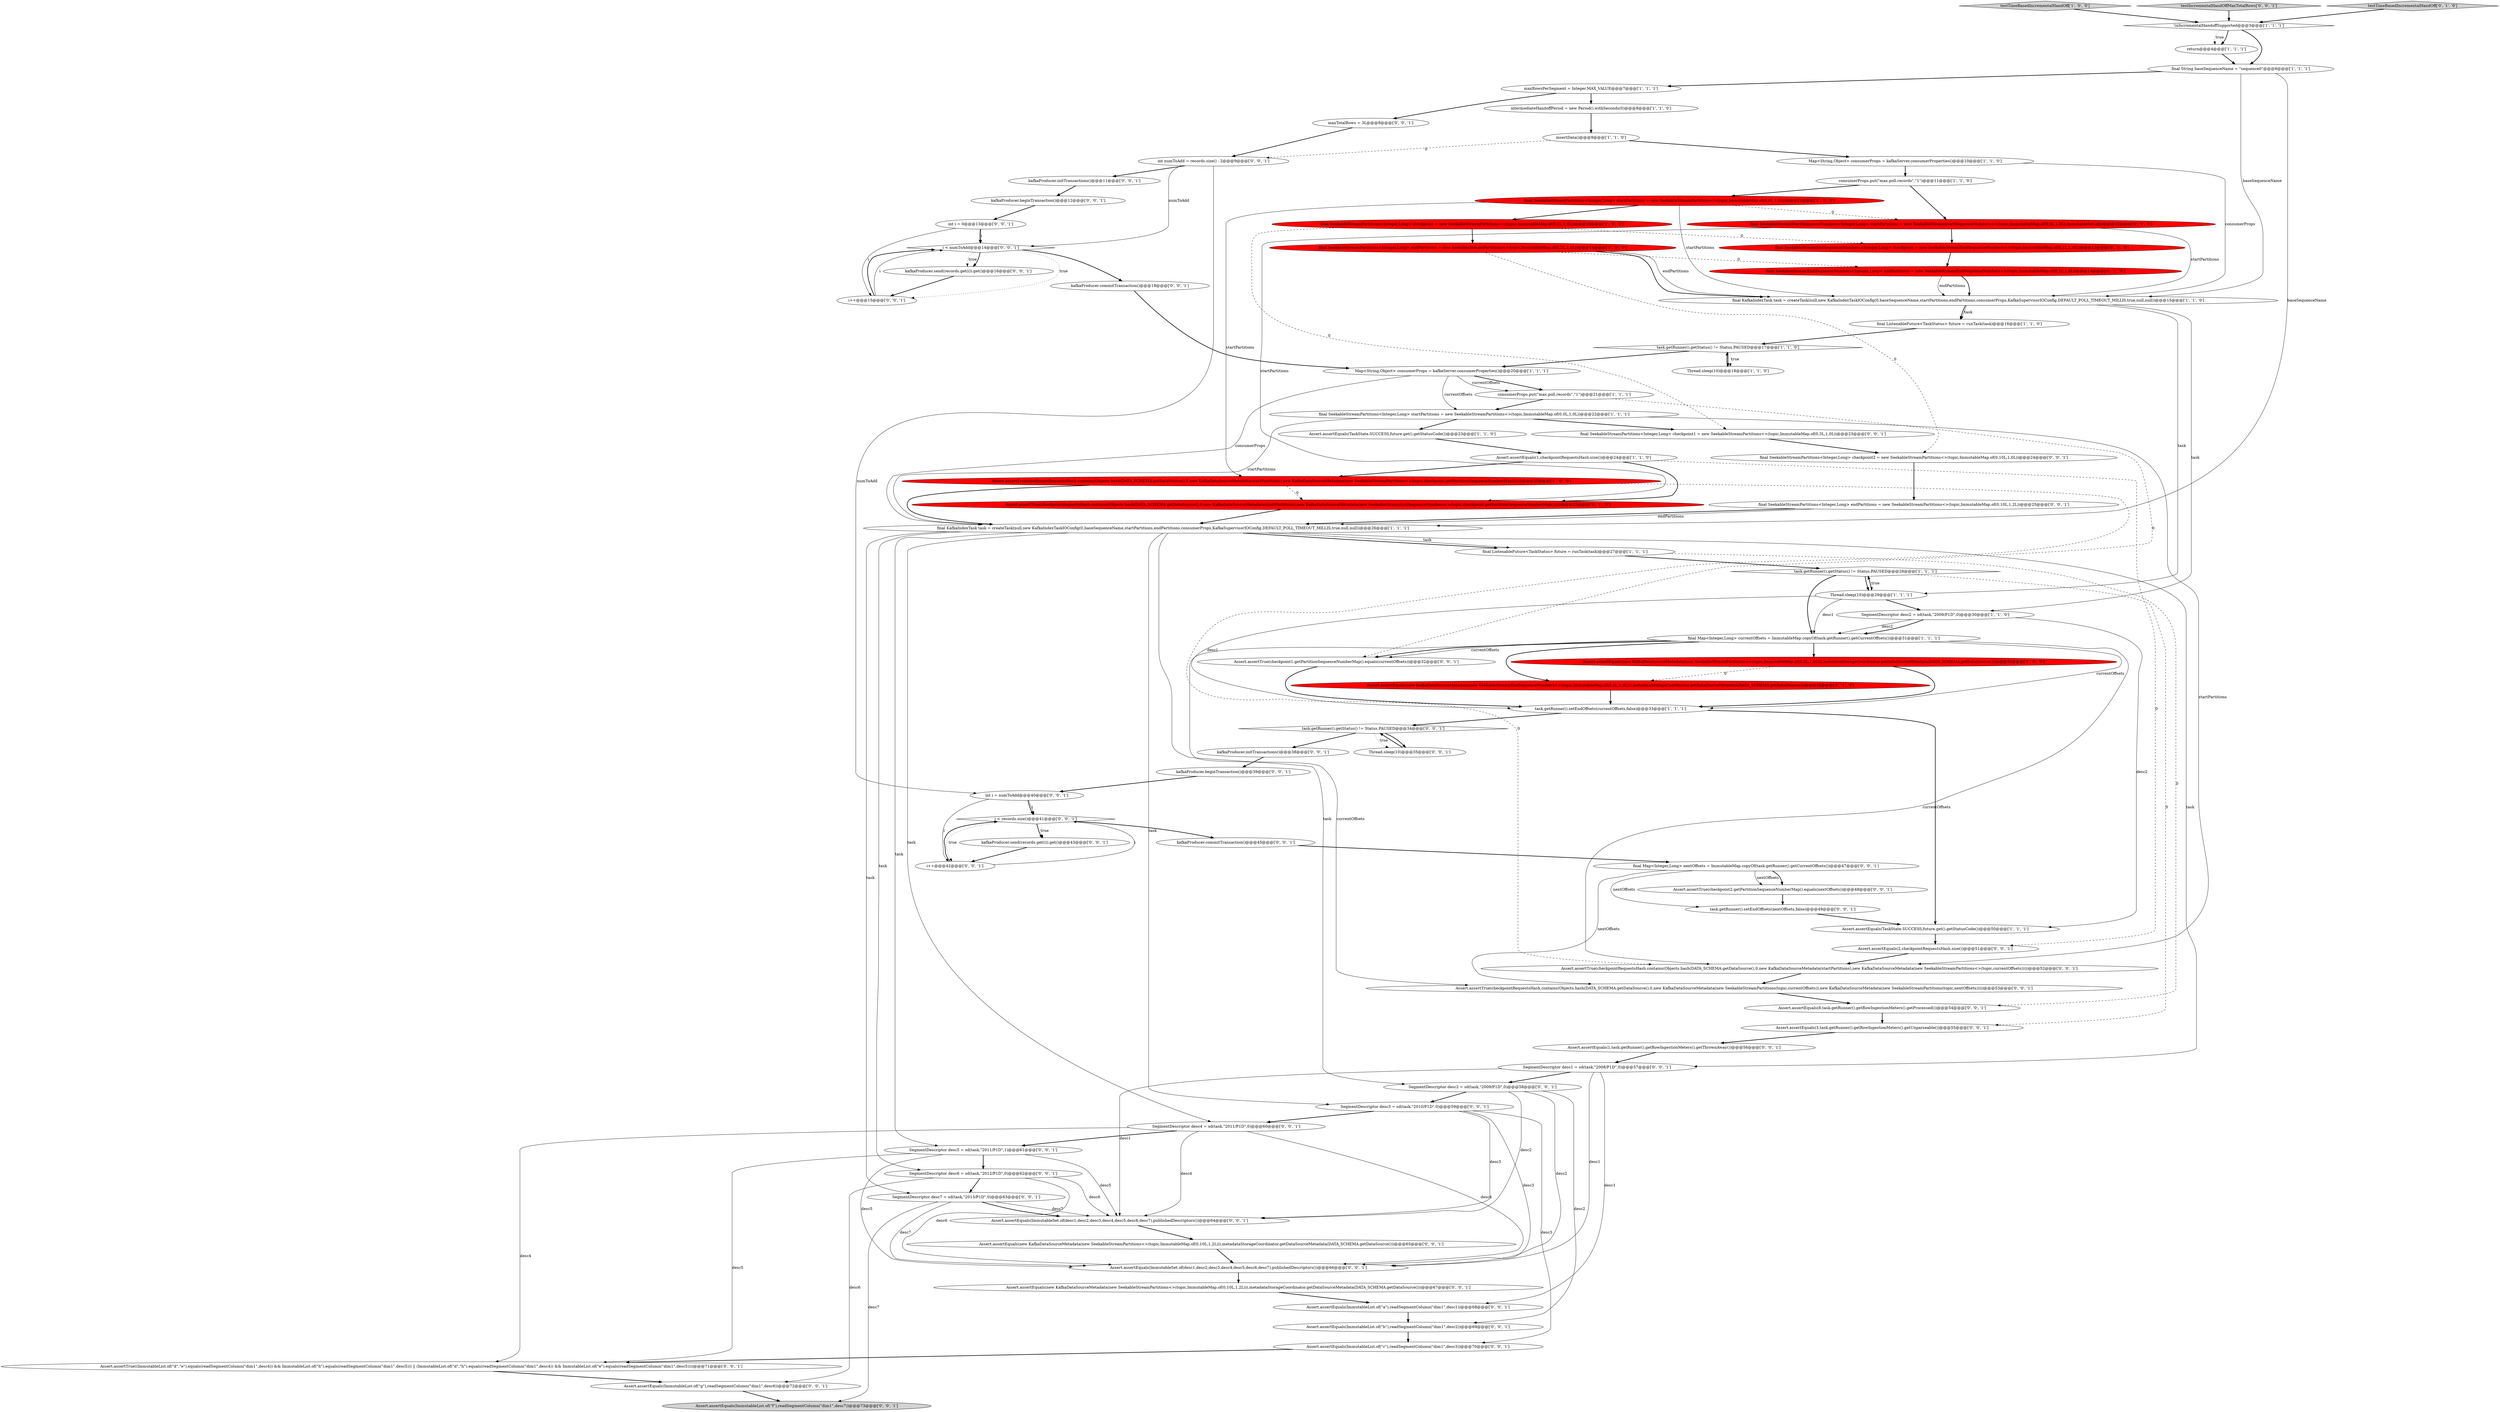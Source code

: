 digraph {
85 [style = filled, label = "Assert.assertEquals(ImmutableList.of(\"a\"),readSegmentColumn(\"dim1\",desc1))@@@68@@@['0', '0', '1']", fillcolor = white, shape = ellipse image = "AAA0AAABBB3BBB"];
46 [style = filled, label = "Assert.assertEquals(new KafkaDataSourceMetadata(new SeekableStreamPartitions<>(topic,ImmutableMap.of(0,10L,1,2L))),metadataStorageCoordinator.getDataSourceMetadata(DATA_SCHEMA.getDataSource()))@@@65@@@['0', '0', '1']", fillcolor = white, shape = ellipse image = "AAA0AAABBB3BBB"];
82 [style = filled, label = "int numToAdd = records.size() - 2@@@9@@@['0', '0', '1']", fillcolor = white, shape = ellipse image = "AAA0AAABBB3BBB"];
2 [style = filled, label = "final ListenableFuture<TaskStatus> future = runTask(task)@@@16@@@['1', '1', '0']", fillcolor = white, shape = ellipse image = "AAA0AAABBB1BBB"];
6 [style = filled, label = "Assert.assertEquals(1,checkpointRequestsHash.size())@@@24@@@['1', '1', '0']", fillcolor = white, shape = ellipse image = "AAA0AAABBB1BBB"];
45 [style = filled, label = "SegmentDescriptor desc2 = sd(task,\"2009/P1D\",0)@@@58@@@['0', '0', '1']", fillcolor = white, shape = ellipse image = "AAA0AAABBB3BBB"];
80 [style = filled, label = "task.getRunner().getStatus() != Status.PAUSED@@@34@@@['0', '0', '1']", fillcolor = white, shape = diamond image = "AAA0AAABBB3BBB"];
44 [style = filled, label = "kafkaProducer.commitTransaction()@@@18@@@['0', '0', '1']", fillcolor = white, shape = ellipse image = "AAA0AAABBB3BBB"];
66 [style = filled, label = "Assert.assertTrue(checkpoint2.getPartitionSequenceNumberMap().equals(nextOffsets))@@@48@@@['0', '0', '1']", fillcolor = white, shape = ellipse image = "AAA0AAABBB3BBB"];
61 [style = filled, label = "final SeekableStreamPartitions<Integer,Long> endPartitions = new SeekableStreamPartitions<>(topic,ImmutableMap.of(0,10L,1,2L))@@@25@@@['0', '0', '1']", fillcolor = white, shape = ellipse image = "AAA0AAABBB3BBB"];
20 [style = filled, label = "Map<String,Object> consumerProps = kafkaServer.consumerProperties()@@@20@@@['1', '1', '1']", fillcolor = white, shape = ellipse image = "AAA0AAABBB1BBB"];
4 [style = filled, label = "consumerProps.put(\"max.poll.records\",\"1\")@@@11@@@['1', '1', '0']", fillcolor = white, shape = ellipse image = "AAA0AAABBB1BBB"];
60 [style = filled, label = "maxTotalRows = 3L@@@8@@@['0', '0', '1']", fillcolor = white, shape = ellipse image = "AAA0AAABBB3BBB"];
59 [style = filled, label = "final SeekableStreamPartitions<Integer,Long> checkpoint2 = new SeekableStreamPartitions<>(topic,ImmutableMap.of(0,10L,1,0L))@@@24@@@['0', '0', '1']", fillcolor = white, shape = ellipse image = "AAA0AAABBB3BBB"];
49 [style = filled, label = "Assert.assertEquals(8,task.getRunner().getRowIngestionMeters().getProcessed())@@@54@@@['0', '0', '1']", fillcolor = white, shape = ellipse image = "AAA0AAABBB3BBB"];
0 [style = filled, label = "final ListenableFuture<TaskStatus> future = runTask(task)@@@27@@@['1', '1', '1']", fillcolor = white, shape = ellipse image = "AAA0AAABBB1BBB"];
52 [style = filled, label = "kafkaProducer.commitTransaction()@@@45@@@['0', '0', '1']", fillcolor = white, shape = ellipse image = "AAA0AAABBB3BBB"];
54 [style = filled, label = "int i = numToAdd@@@40@@@['0', '0', '1']", fillcolor = white, shape = ellipse image = "AAA0AAABBB3BBB"];
37 [style = filled, label = "int i = 0@@@13@@@['0', '0', '1']", fillcolor = white, shape = ellipse image = "AAA0AAABBB3BBB"];
16 [style = filled, label = "Assert.assertTrue(checkpointRequestsHash.contains(Objects.hash(DATA_SCHEMA.getDataSource(),0,new KafkaDataSourceMetadata(startPartitions),new KafkaDataSourceMetadata(new SeekableStreamPartitions<>(topic,checkpoint.getPartitionSequenceNumberMap())))))@@@25@@@['1', '0', '0']", fillcolor = red, shape = ellipse image = "AAA1AAABBB1BBB"];
39 [style = filled, label = "Assert.assertEquals(new KafkaDataSourceMetadata(new SeekableStreamPartitions<>(topic,ImmutableMap.of(0,10L,1,2L))),metadataStorageCoordinator.getDataSourceMetadata(DATA_SCHEMA.getDataSource()))@@@67@@@['0', '0', '1']", fillcolor = white, shape = ellipse image = "AAA0AAABBB3BBB"];
74 [style = filled, label = "SegmentDescriptor desc1 = sd(task,\"2008/P1D\",0)@@@57@@@['0', '0', '1']", fillcolor = white, shape = ellipse image = "AAA0AAABBB3BBB"];
13 [style = filled, label = "Thread.sleep(10)@@@18@@@['1', '1', '0']", fillcolor = white, shape = ellipse image = "AAA0AAABBB1BBB"];
22 [style = filled, label = "task.getRunner().setEndOffsets(currentOffsets,false)@@@33@@@['1', '1', '1']", fillcolor = white, shape = ellipse image = "AAA0AAABBB1BBB"];
17 [style = filled, label = "SegmentDescriptor desc2 = sd(task,\"2009/P1D\",0)@@@30@@@['1', '1', '0']", fillcolor = white, shape = ellipse image = "AAA0AAABBB1BBB"];
11 [style = filled, label = "maxRowsPerSegment = Integer.MAX_VALUE@@@7@@@['1', '1', '1']", fillcolor = white, shape = ellipse image = "AAA0AAABBB1BBB"];
69 [style = filled, label = "SegmentDescriptor desc3 = sd(task,\"2010/P1D\",0)@@@59@@@['0', '0', '1']", fillcolor = white, shape = ellipse image = "AAA0AAABBB3BBB"];
7 [style = filled, label = "testTimeBasedIncrementalHandOff['1', '0', '0']", fillcolor = lightgray, shape = diamond image = "AAA0AAABBB1BBB"];
24 [style = filled, label = "task.getRunner().getStatus() != Status.PAUSED@@@28@@@['1', '1', '1']", fillcolor = white, shape = diamond image = "AAA0AAABBB1BBB"];
28 [style = filled, label = "final Map<Integer,Long> currentOffsets = ImmutableMap.copyOf(task.getRunner().getCurrentOffsets())@@@31@@@['1', '1', '1']", fillcolor = white, shape = ellipse image = "AAA0AAABBB1BBB"];
9 [style = filled, label = "return@@@4@@@['1', '1', '1']", fillcolor = white, shape = ellipse image = "AAA0AAABBB1BBB"];
72 [style = filled, label = "Assert.assertEquals(3,task.getRunner().getRowIngestionMeters().getUnparseable())@@@55@@@['0', '0', '1']", fillcolor = white, shape = ellipse image = "AAA0AAABBB3BBB"];
1 [style = filled, label = "Assert.assertEquals(new KafkaDataSourceMetadata(new SeekableStreamPartitions<>(topic,ImmutableMap.of(0,2L,1,0L))),metadataStorageCoordinator.getDataSourceMetadata(DATA_SCHEMA.getDataSource()))@@@32@@@['1', '0', '0']", fillcolor = red, shape = ellipse image = "AAA1AAABBB1BBB"];
71 [style = filled, label = "Assert.assertEquals(ImmutableSet.of(desc1,desc2,desc3,desc4,desc5,desc6,desc7),publishedDescriptors())@@@66@@@['0', '0', '1']", fillcolor = white, shape = ellipse image = "AAA0AAABBB3BBB"];
77 [style = filled, label = "i < records.size()@@@41@@@['0', '0', '1']", fillcolor = white, shape = diamond image = "AAA0AAABBB3BBB"];
14 [style = filled, label = "consumerProps.put(\"max.poll.records\",\"1\")@@@21@@@['1', '1', '1']", fillcolor = white, shape = ellipse image = "AAA0AAABBB1BBB"];
31 [style = filled, label = "Assert.assertTrue(checkpointRequestsHash.contains(Objects.hash(DATA_SCHEMA.getDataSource(),0,new KafkaDataSourceMetadata(startPartitions),new KafkaDataSourceMetadata(new SeekableStreamEndSequenceNumbers<>(topic,checkpoint.getPartitionSequenceNumberMap())))))@@@25@@@['0', '1', '0']", fillcolor = red, shape = ellipse image = "AAA1AAABBB2BBB"];
38 [style = filled, label = "SegmentDescriptor desc6 = sd(task,\"2012/P1D\",0)@@@62@@@['0', '0', '1']", fillcolor = white, shape = ellipse image = "AAA0AAABBB3BBB"];
12 [style = filled, label = "Thread.sleep(10)@@@29@@@['1', '1', '1']", fillcolor = white, shape = ellipse image = "AAA0AAABBB1BBB"];
53 [style = filled, label = "Assert.assertTrue((ImmutableList.of(\"d\",\"e\").equals(readSegmentColumn(\"dim1\",desc4)) && ImmutableList.of(\"h\").equals(readSegmentColumn(\"dim1\",desc5))) || (ImmutableList.of(\"d\",\"h\").equals(readSegmentColumn(\"dim1\",desc4)) && ImmutableList.of(\"e\").equals(readSegmentColumn(\"dim1\",desc5))))@@@71@@@['0', '0', '1']", fillcolor = white, shape = ellipse image = "AAA0AAABBB3BBB"];
70 [style = filled, label = "kafkaProducer.initTransactions()@@@11@@@['0', '0', '1']", fillcolor = white, shape = ellipse image = "AAA0AAABBB3BBB"];
73 [style = filled, label = "Assert.assertEquals(ImmutableList.of(\"c\"),readSegmentColumn(\"dim1\",desc3))@@@70@@@['0', '0', '1']", fillcolor = white, shape = ellipse image = "AAA0AAABBB3BBB"];
84 [style = filled, label = "SegmentDescriptor desc4 = sd(task,\"2011/P1D\",0)@@@60@@@['0', '0', '1']", fillcolor = white, shape = ellipse image = "AAA0AAABBB3BBB"];
41 [style = filled, label = "kafkaProducer.beginTransaction()@@@12@@@['0', '0', '1']", fillcolor = white, shape = ellipse image = "AAA0AAABBB3BBB"];
79 [style = filled, label = "Assert.assertEquals(ImmutableList.of(\"f\"),readSegmentColumn(\"dim1\",desc7))@@@73@@@['0', '0', '1']", fillcolor = lightgray, shape = ellipse image = "AAA0AAABBB3BBB"];
26 [style = filled, label = "!isIncrementalHandoffSupported@@@3@@@['1', '1', '1']", fillcolor = white, shape = diamond image = "AAA0AAABBB1BBB"];
34 [style = filled, label = "final SeekableStreamStartSequenceNumbers<Integer,Long> startPartitions = new SeekableStreamStartSequenceNumbers<>(topic,ImmutableMap.of(0,0L,1,0L),ImmutableSet.of())@@@12@@@['0', '1', '0']", fillcolor = red, shape = ellipse image = "AAA1AAABBB2BBB"];
21 [style = filled, label = "final KafkaIndexTask task = createTask(null,new KafkaIndexTaskIOConfig(0,baseSequenceName,startPartitions,endPartitions,consumerProps,KafkaSupervisorIOConfig.DEFAULT_POLL_TIMEOUT_MILLIS,true,null,null))@@@26@@@['1', '1', '1']", fillcolor = white, shape = ellipse image = "AAA0AAABBB1BBB"];
3 [style = filled, label = "final SeekableStreamPartitions<Integer,Long> startPartitions = new SeekableStreamPartitions<>(topic,ImmutableMap.of(0,0L,1,0L))@@@22@@@['1', '1', '1']", fillcolor = white, shape = ellipse image = "AAA0AAABBB1BBB"];
19 [style = filled, label = "Assert.assertEquals(TaskState.SUCCESS,future.get().getStatusCode())@@@23@@@['1', '1', '0']", fillcolor = white, shape = ellipse image = "AAA0AAABBB1BBB"];
63 [style = filled, label = "SegmentDescriptor desc7 = sd(task,\"2013/P1D\",0)@@@63@@@['0', '0', '1']", fillcolor = white, shape = ellipse image = "AAA0AAABBB3BBB"];
30 [style = filled, label = "Assert.assertEquals(TaskState.SUCCESS,future.get().getStatusCode())@@@50@@@['1', '1', '1']", fillcolor = white, shape = ellipse image = "AAA0AAABBB1BBB"];
47 [style = filled, label = "kafkaProducer.beginTransaction()@@@39@@@['0', '0', '1']", fillcolor = white, shape = ellipse image = "AAA0AAABBB3BBB"];
32 [style = filled, label = "final SeekableStreamEndSequenceNumbers<Integer,Long> checkpoint = new SeekableStreamEndSequenceNumbers<>(topic,ImmutableMap.of(0,1L,1,0L))@@@13@@@['0', '1', '0']", fillcolor = red, shape = ellipse image = "AAA1AAABBB2BBB"];
56 [style = filled, label = "testIncrementalHandOffMaxTotalRows['0', '0', '1']", fillcolor = lightgray, shape = diamond image = "AAA0AAABBB3BBB"];
67 [style = filled, label = "final Map<Integer,Long> nextOffsets = ImmutableMap.copyOf(task.getRunner().getCurrentOffsets())@@@47@@@['0', '0', '1']", fillcolor = white, shape = ellipse image = "AAA0AAABBB3BBB"];
5 [style = filled, label = "final SeekableStreamPartitions<Integer,Long> startPartitions = new SeekableStreamPartitions<>(topic,ImmutableMap.of(0,0L,1,0L))@@@12@@@['1', '0', '0']", fillcolor = red, shape = ellipse image = "AAA1AAABBB1BBB"];
35 [style = filled, label = "Assert.assertEquals(new KafkaDataSourceMetadata(new SeekableStreamEndSequenceNumbers<>(topic,ImmutableMap.of(0,2L,1,0L))),metadataStorageCoordinator.getDataSourceMetadata(DATA_SCHEMA.getDataSource()))@@@32@@@['0', '1', '0']", fillcolor = red, shape = ellipse image = "AAA1AAABBB2BBB"];
58 [style = filled, label = "kafkaProducer.initTransactions()@@@38@@@['0', '0', '1']", fillcolor = white, shape = ellipse image = "AAA0AAABBB3BBB"];
55 [style = filled, label = "task.getRunner().setEndOffsets(nextOffsets,false)@@@49@@@['0', '0', '1']", fillcolor = white, shape = ellipse image = "AAA0AAABBB3BBB"];
27 [style = filled, label = "final KafkaIndexTask task = createTask(null,new KafkaIndexTaskIOConfig(0,baseSequenceName,startPartitions,endPartitions,consumerProps,KafkaSupervisorIOConfig.DEFAULT_POLL_TIMEOUT_MILLIS,true,null,null))@@@15@@@['1', '1', '0']", fillcolor = white, shape = ellipse image = "AAA0AAABBB1BBB"];
76 [style = filled, label = "Assert.assertTrue(checkpointRequestsHash.contains(Objects.hash(DATA_SCHEMA.getDataSource(),0,new KafkaDataSourceMetadata(startPartitions),new KafkaDataSourceMetadata(new SeekableStreamPartitions<>(topic,currentOffsets)))))@@@52@@@['0', '0', '1']", fillcolor = white, shape = ellipse image = "AAA0AAABBB3BBB"];
10 [style = filled, label = "insertData()@@@9@@@['1', '1', '0']", fillcolor = white, shape = ellipse image = "AAA0AAABBB1BBB"];
23 [style = filled, label = "intermediateHandoffPeriod = new Period().withSeconds(0)@@@8@@@['1', '1', '0']", fillcolor = white, shape = ellipse image = "AAA0AAABBB1BBB"];
57 [style = filled, label = "i++@@@15@@@['0', '0', '1']", fillcolor = white, shape = ellipse image = "AAA0AAABBB3BBB"];
8 [style = filled, label = "final SeekableStreamPartitions<Integer,Long> checkpoint = new SeekableStreamPartitions<>(topic,ImmutableMap.of(0,1L,1,0L))@@@13@@@['1', '0', '0']", fillcolor = red, shape = ellipse image = "AAA1AAABBB1BBB"];
64 [style = filled, label = "Assert.assertEquals(1,task.getRunner().getRowIngestionMeters().getThrownAway())@@@56@@@['0', '0', '1']", fillcolor = white, shape = ellipse image = "AAA0AAABBB3BBB"];
62 [style = filled, label = "Assert.assertTrue(checkpointRequestsHash.contains(Objects.hash(DATA_SCHEMA.getDataSource(),0,new KafkaDataSourceMetadata(new SeekableStreamPartitions(topic,currentOffsets)),new KafkaDataSourceMetadata(new SeekableStreamPartitions(topic,nextOffsets)))))@@@53@@@['0', '0', '1']", fillcolor = white, shape = ellipse image = "AAA0AAABBB3BBB"];
18 [style = filled, label = "final String baseSequenceName = \"sequence0\"@@@6@@@['1', '1', '1']", fillcolor = white, shape = ellipse image = "AAA0AAABBB1BBB"];
40 [style = filled, label = "kafkaProducer.send(records.get(i)).get()@@@16@@@['0', '0', '1']", fillcolor = white, shape = ellipse image = "AAA0AAABBB3BBB"];
43 [style = filled, label = "Assert.assertEquals(ImmutableList.of(\"b\"),readSegmentColumn(\"dim1\",desc2))@@@69@@@['0', '0', '1']", fillcolor = white, shape = ellipse image = "AAA0AAABBB3BBB"];
51 [style = filled, label = "i++@@@42@@@['0', '0', '1']", fillcolor = white, shape = ellipse image = "AAA0AAABBB3BBB"];
25 [style = filled, label = "final SeekableStreamPartitions<Integer,Long> endPartitions = new SeekableStreamPartitions<>(topic,ImmutableMap.of(0,2L,1,0L))@@@14@@@['1', '0', '0']", fillcolor = red, shape = ellipse image = "AAA1AAABBB1BBB"];
50 [style = filled, label = "Thread.sleep(10)@@@35@@@['0', '0', '1']", fillcolor = white, shape = ellipse image = "AAA0AAABBB3BBB"];
65 [style = filled, label = "Assert.assertEquals(ImmutableList.of(\"g\"),readSegmentColumn(\"dim1\",desc6))@@@72@@@['0', '0', '1']", fillcolor = white, shape = ellipse image = "AAA0AAABBB3BBB"];
68 [style = filled, label = "SegmentDescriptor desc5 = sd(task,\"2011/P1D\",1)@@@61@@@['0', '0', '1']", fillcolor = white, shape = ellipse image = "AAA0AAABBB3BBB"];
33 [style = filled, label = "final SeekableStreamEndSequenceNumbers<Integer,Long> endPartitions = new SeekableStreamEndSequenceNumbers<>(topic,ImmutableMap.of(0,2L,1,0L))@@@14@@@['0', '1', '0']", fillcolor = red, shape = ellipse image = "AAA1AAABBB2BBB"];
36 [style = filled, label = "testTimeBasedIncrementalHandOff['0', '1', '0']", fillcolor = lightgray, shape = diamond image = "AAA0AAABBB2BBB"];
15 [style = filled, label = "task.getRunner().getStatus() != Status.PAUSED@@@17@@@['1', '1', '0']", fillcolor = white, shape = diamond image = "AAA0AAABBB1BBB"];
78 [style = filled, label = "i < numToAdd@@@14@@@['0', '0', '1']", fillcolor = white, shape = diamond image = "AAA0AAABBB3BBB"];
29 [style = filled, label = "Map<String,Object> consumerProps = kafkaServer.consumerProperties()@@@10@@@['1', '1', '0']", fillcolor = white, shape = ellipse image = "AAA0AAABBB1BBB"];
81 [style = filled, label = "final SeekableStreamPartitions<Integer,Long> checkpoint1 = new SeekableStreamPartitions<>(topic,ImmutableMap.of(0,3L,1,0L))@@@23@@@['0', '0', '1']", fillcolor = white, shape = ellipse image = "AAA0AAABBB3BBB"];
75 [style = filled, label = "kafkaProducer.send(records.get(i)).get()@@@43@@@['0', '0', '1']", fillcolor = white, shape = ellipse image = "AAA0AAABBB3BBB"];
48 [style = filled, label = "Assert.assertEquals(2,checkpointRequestsHash.size())@@@51@@@['0', '0', '1']", fillcolor = white, shape = ellipse image = "AAA0AAABBB3BBB"];
42 [style = filled, label = "Assert.assertTrue(checkpoint1.getPartitionSequenceNumberMap().equals(currentOffsets))@@@32@@@['0', '0', '1']", fillcolor = white, shape = ellipse image = "AAA0AAABBB3BBB"];
83 [style = filled, label = "Assert.assertEquals(ImmutableSet.of(desc1,desc2,desc3,desc4,desc5,desc6,desc7),publishedDescriptors())@@@64@@@['0', '0', '1']", fillcolor = white, shape = ellipse image = "AAA0AAABBB3BBB"];
14->3 [style = bold, label=""];
28->76 [style = solid, label="currentOffsets"];
24->12 [style = dotted, label="true"];
28->22 [style = solid, label="currentOffsets"];
63->79 [style = solid, label="desc7"];
76->62 [style = bold, label=""];
16->31 [style = dashed, label="0"];
74->83 [style = solid, label="desc1"];
50->80 [style = bold, label=""];
8->32 [style = dashed, label="0"];
78->40 [style = dotted, label="true"];
26->9 [style = bold, label=""];
31->21 [style = bold, label=""];
51->77 [style = solid, label="i"];
11->60 [style = bold, label=""];
12->22 [style = solid, label="desc1"];
59->61 [style = bold, label=""];
22->30 [style = bold, label=""];
63->83 [style = bold, label=""];
7->26 [style = bold, label=""];
20->21 [style = solid, label="consumerProps"];
78->57 [style = dotted, label="true"];
84->83 [style = solid, label="desc4"];
80->50 [style = bold, label=""];
67->55 [style = solid, label="nextOffsets"];
63->71 [style = solid, label="desc7"];
3->19 [style = bold, label=""];
53->65 [style = bold, label=""];
57->78 [style = bold, label=""];
52->67 [style = bold, label=""];
15->20 [style = bold, label=""];
22->80 [style = bold, label=""];
0->24 [style = bold, label=""];
2->15 [style = bold, label=""];
62->49 [style = bold, label=""];
69->83 [style = solid, label="desc3"];
34->32 [style = bold, label=""];
56->26 [style = bold, label=""];
21->38 [style = solid, label="task"];
68->71 [style = solid, label="desc5"];
28->42 [style = bold, label=""];
0->49 [style = dashed, label="0"];
82->54 [style = solid, label="numToAdd"];
68->53 [style = solid, label="desc5"];
77->51 [style = dotted, label="true"];
27->2 [style = bold, label=""];
45->83 [style = solid, label="desc2"];
80->58 [style = bold, label=""];
24->28 [style = bold, label=""];
5->27 [style = solid, label="startPartitions"];
37->57 [style = solid, label="i"];
10->82 [style = dashed, label="0"];
15->13 [style = bold, label=""];
34->31 [style = solid, label="startPartitions"];
3->21 [style = solid, label="startPartitions"];
21->0 [style = bold, label=""];
78->44 [style = bold, label=""];
3->81 [style = bold, label=""];
84->53 [style = solid, label="desc4"];
38->83 [style = solid, label="desc6"];
81->59 [style = bold, label=""];
21->84 [style = solid, label="task"];
18->11 [style = bold, label=""];
41->37 [style = bold, label=""];
77->75 [style = bold, label=""];
64->74 [style = bold, label=""];
54->77 [style = bold, label=""];
5->16 [style = solid, label="startPartitions"];
20->14 [style = bold, label=""];
45->43 [style = solid, label="desc2"];
25->27 [style = solid, label="endPartitions"];
26->9 [style = dotted, label="true"];
19->6 [style = bold, label=""];
78->40 [style = bold, label=""];
33->27 [style = bold, label=""];
85->43 [style = bold, label=""];
43->73 [style = bold, label=""];
5->34 [style = dashed, label="0"];
21->45 [style = solid, label="task"];
15->13 [style = dotted, label="true"];
21->69 [style = solid, label="task"];
3->76 [style = solid, label="startPartitions"];
49->72 [style = bold, label=""];
25->27 [style = bold, label=""];
28->35 [style = bold, label=""];
18->27 [style = solid, label="baseSequenceName"];
39->85 [style = bold, label=""];
82->78 [style = solid, label="numToAdd"];
69->71 [style = solid, label="desc3"];
47->54 [style = bold, label=""];
84->68 [style = bold, label=""];
44->20 [style = bold, label=""];
14->42 [style = dashed, label="0"];
67->66 [style = solid, label="nextOffsets"];
23->10 [style = bold, label=""];
80->50 [style = dotted, label="true"];
13->15 [style = bold, label=""];
42->22 [style = bold, label=""];
28->42 [style = solid, label="currentOffsets"];
72->64 [style = bold, label=""];
18->21 [style = solid, label="baseSequenceName"];
68->83 [style = solid, label="desc5"];
24->12 [style = bold, label=""];
67->66 [style = bold, label=""];
1->35 [style = dashed, label="0"];
8->81 [style = dashed, label="0"];
60->82 [style = bold, label=""];
27->17 [style = solid, label="task"];
12->17 [style = bold, label=""];
51->77 [style = bold, label=""];
65->79 [style = bold, label=""];
6->48 [style = dashed, label="0"];
48->76 [style = bold, label=""];
61->21 [style = bold, label=""];
63->83 [style = solid, label="desc7"];
12->24 [style = bold, label=""];
38->71 [style = solid, label="desc6"];
17->28 [style = solid, label="desc2"];
32->33 [style = bold, label=""];
74->85 [style = solid, label="desc1"];
16->76 [style = dashed, label="0"];
24->72 [style = dashed, label="0"];
37->78 [style = solid, label="i"];
55->30 [style = bold, label=""];
9->18 [style = bold, label=""];
74->45 [style = bold, label=""];
66->55 [style = bold, label=""];
20->3 [style = solid, label="currentOffsets"];
82->70 [style = bold, label=""];
73->53 [style = bold, label=""];
4->5 [style = bold, label=""];
4->34 [style = bold, label=""];
69->84 [style = bold, label=""];
5->8 [style = bold, label=""];
29->4 [style = bold, label=""];
27->12 [style = solid, label="task"];
71->39 [style = bold, label=""];
27->2 [style = solid, label="task"];
34->27 [style = solid, label="startPartitions"];
35->22 [style = bold, label=""];
38->65 [style = solid, label="desc6"];
67->62 [style = solid, label="nextOffsets"];
29->27 [style = solid, label="consumerProps"];
37->78 [style = bold, label=""];
61->21 [style = solid, label="endPartitions"];
28->1 [style = bold, label=""];
45->69 [style = bold, label=""];
36->26 [style = bold, label=""];
54->51 [style = solid, label="i"];
68->38 [style = bold, label=""];
75->51 [style = bold, label=""];
21->74 [style = solid, label="task"];
40->57 [style = bold, label=""];
83->46 [style = bold, label=""];
25->59 [style = dashed, label="0"];
84->71 [style = solid, label="desc4"];
1->22 [style = bold, label=""];
46->71 [style = bold, label=""];
21->68 [style = solid, label="task"];
33->27 [style = solid, label="endPartitions"];
17->28 [style = bold, label=""];
70->41 [style = bold, label=""];
58->47 [style = bold, label=""];
77->75 [style = dotted, label="true"];
6->31 [style = bold, label=""];
10->29 [style = bold, label=""];
6->16 [style = bold, label=""];
69->73 [style = solid, label="desc3"];
16->21 [style = bold, label=""];
38->63 [style = bold, label=""];
77->52 [style = bold, label=""];
21->63 [style = solid, label="task"];
17->30 [style = solid, label="desc2"];
21->0 [style = solid, label="task"];
74->71 [style = solid, label="desc1"];
25->33 [style = dashed, label="0"];
57->78 [style = solid, label="i"];
20->14 [style = solid, label="currentOffsets"];
30->48 [style = bold, label=""];
54->77 [style = solid, label="i"];
11->23 [style = bold, label=""];
8->25 [style = bold, label=""];
45->71 [style = solid, label="desc2"];
28->62 [style = solid, label="currentOffsets"];
26->18 [style = bold, label=""];
12->28 [style = solid, label="desc1"];
}
